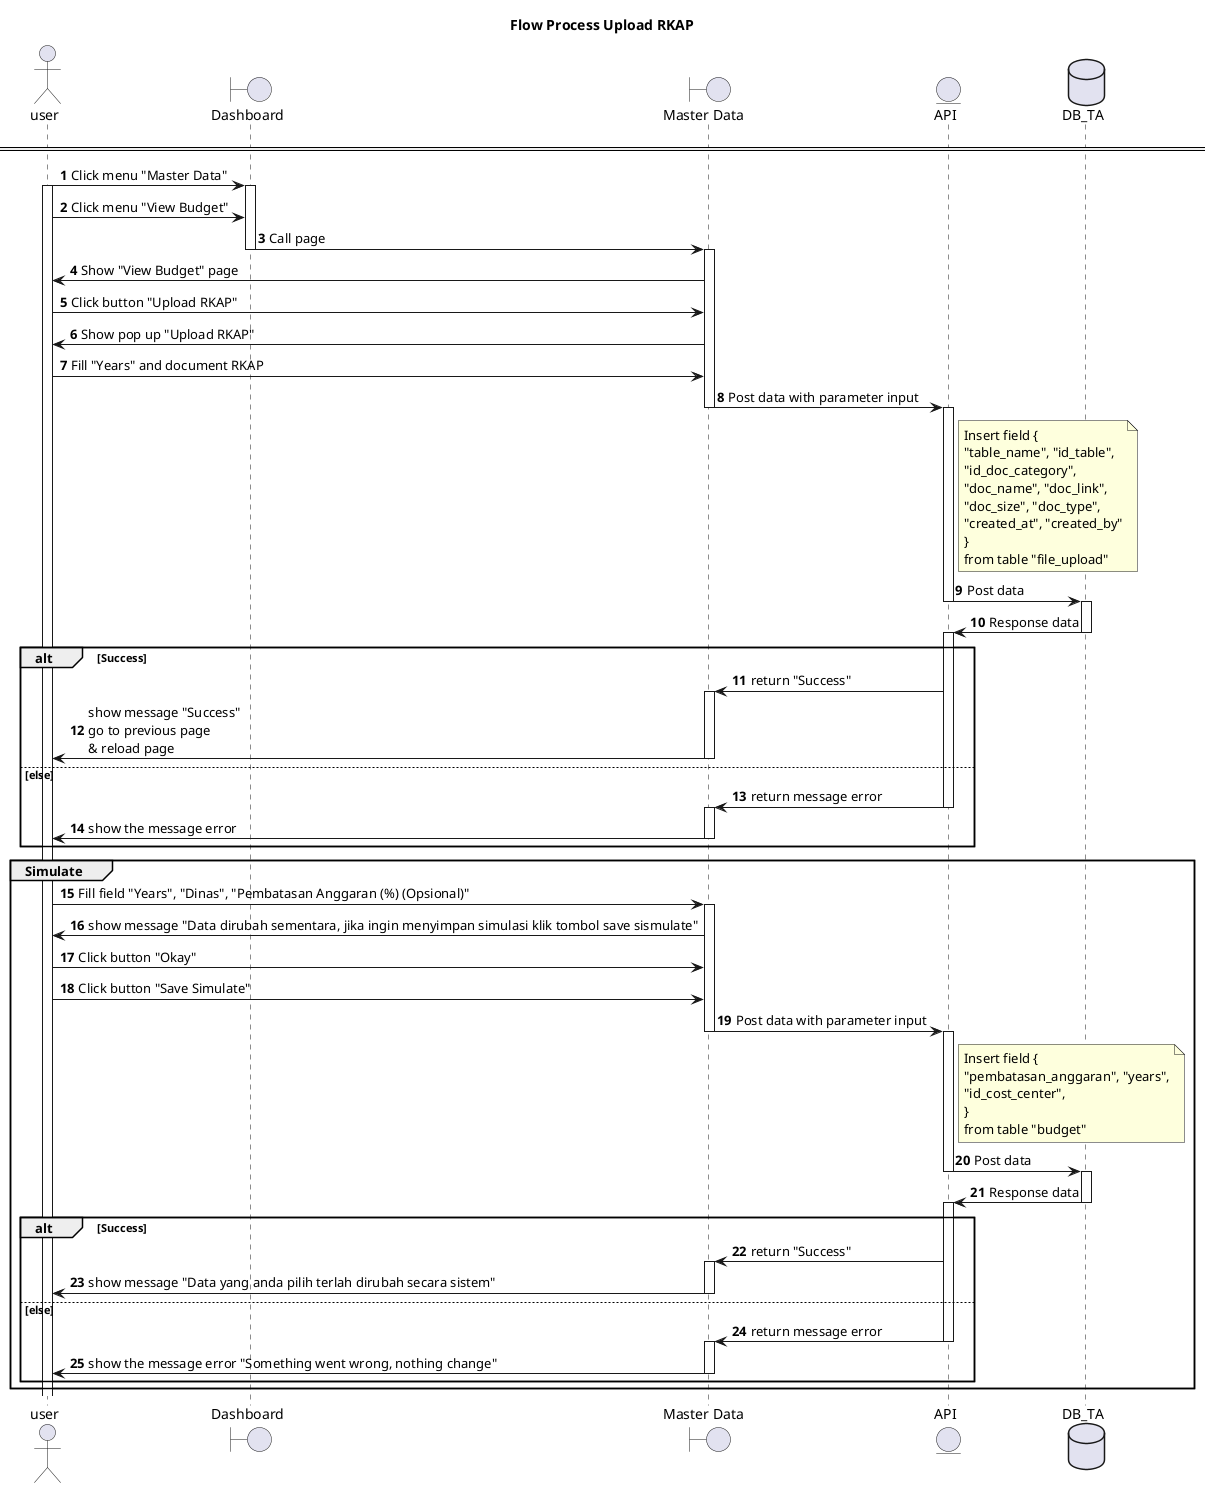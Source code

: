 @startuml TA
title "Flow Process Upload RKAP"

actor user
boundary "Dashboard" as ui
boundary "Master Data  " as ui2
entity "API" as api
database "DB_TA" as DB_TA

autonumber

====



user -> ui : Click menu "Master Data"
activate user
activate ui
user -> ui : Click menu "View Budget"
ui -> ui2 : Call page
deactivate ui
activate ui2
ui2 -> user : Show "View Budget" page
user -> ui2 : Click button "Upload RKAP"
ui2 -> user : Show pop up "Upload RKAP"
user -> ui2 : Fill "Years" and document RKAP
ui2 -> api : Post data with parameter input
deactivate ui2
activate api
note right of api
    Insert field {
    "table_name", "id_table",
    "id_doc_category",
    "doc_name", "doc_link",
    "doc_size", "doc_type",
    "created_at", "created_by"
    }
    from table "file_upload"
endnote
api -> DB_TA : Post data
deactivate api
activate DB_TA
DB_TA -> api : Response data
deactivate DB_TA
activate api
alt Success
    ui2 <- api : return "Success"
    activate ui2
    user <- ui2 : show message "Success" \ngo to previous page\n& reload page
    deactivate ui2
else else
    ui2 <- api : return message error
    deactivate api
    activate ui2
    user <- ui2 : show the message error
    deactivate ui2
end
group Simulate
    user -> ui2 : Fill field "Years", "Dinas", "Pembatasan Anggaran (%) (Opsional)"
    activate ui2
    user <- ui2 : show message "Data dirubah sementara, jika ingin menyimpan simulasi klik tombol save sismulate"
    user -> ui2 : Click button "Okay"
    user -> ui2 : Click button "Save Simulate"
    ui2 -> api : Post data with parameter input
    deactivate ui2
    activate api
    note right of api
        Insert field {
        "pembatasan_anggaran", "years",
        "id_cost_center",
        }
        from table "budget"
    endnote
    api -> DB_TA : Post data
    deactivate api
    activate DB_TA
    DB_TA -> api : Response data
    deactivate DB_TA
    activate api
    alt Success
        ui2 <- api : return "Success"
        activate ui2
        user <- ui2 : show message "Data yang anda pilih terlah dirubah secara sistem"
        deactivate ui2
    else else
        ui2 <- api : return message error
        deactivate api
        activate ui2
        user <- ui2 : show the message error "Something went wrong, nothing change"
        deactivate ui2
    end


end

@enduml